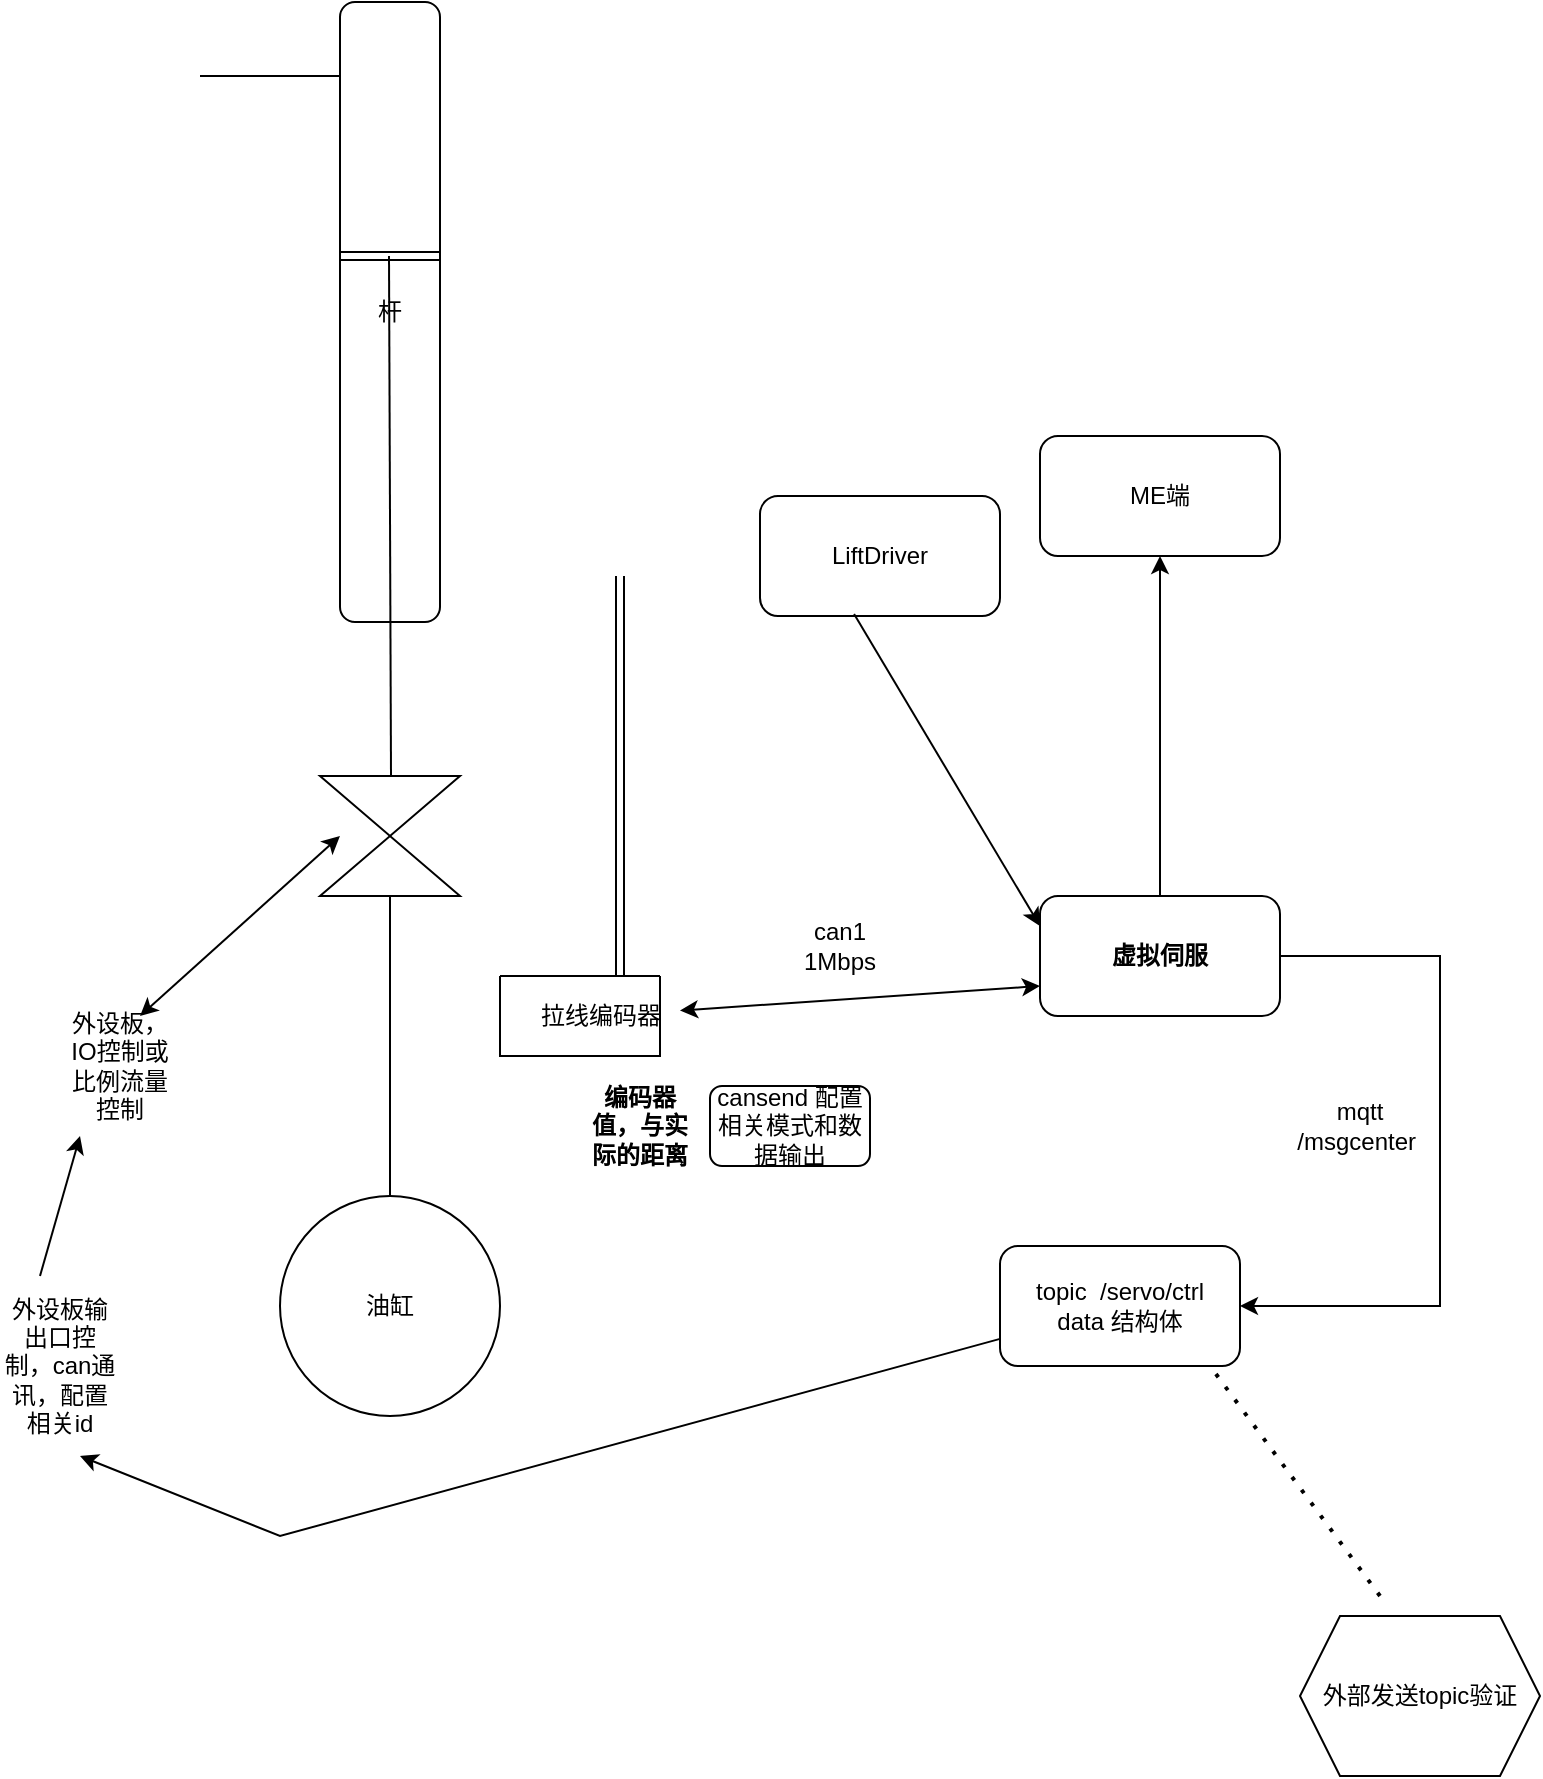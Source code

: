 <mxfile version="20.0.1" type="github">
  <diagram id="Uv1PPevyKDhio1jruvgt" name="Page-1">
    <mxGraphModel dx="1350" dy="712" grid="1" gridSize="10" guides="1" tooltips="1" connect="1" arrows="1" fold="1" page="1" pageScale="1" pageWidth="850" pageHeight="1100" math="0" shadow="0">
      <root>
        <mxCell id="0" />
        <mxCell id="1" parent="0" />
        <mxCell id="ZdjtLYGXI-j0EzLjHC-S-14" value="" style="edgeStyle=orthogonalEdgeStyle;rounded=0;orthogonalLoop=1;jettySize=auto;html=1;" edge="1" parent="1" source="ZdjtLYGXI-j0EzLjHC-S-1" target="ZdjtLYGXI-j0EzLjHC-S-13">
          <mxGeometry relative="1" as="geometry" />
        </mxCell>
        <mxCell id="ZdjtLYGXI-j0EzLjHC-S-1" value="&lt;b&gt;虚拟伺服&lt;/b&gt;" style="rounded=1;whiteSpace=wrap;html=1;" vertex="1" parent="1">
          <mxGeometry x="560" y="590" width="120" height="60" as="geometry" />
        </mxCell>
        <mxCell id="ZdjtLYGXI-j0EzLjHC-S-2" value="杆" style="rounded=1;whiteSpace=wrap;html=1;" vertex="1" parent="1">
          <mxGeometry x="210" y="143" width="50" height="310" as="geometry" />
        </mxCell>
        <mxCell id="ZdjtLYGXI-j0EzLjHC-S-4" value="" style="endArrow=none;html=1;rounded=0;" edge="1" parent="1">
          <mxGeometry width="50" height="50" relative="1" as="geometry">
            <mxPoint x="235.5" y="530" as="sourcePoint" />
            <mxPoint x="234.5" y="270" as="targetPoint" />
          </mxGeometry>
        </mxCell>
        <mxCell id="ZdjtLYGXI-j0EzLjHC-S-5" value="" style="shape=collate;whiteSpace=wrap;html=1;" vertex="1" parent="1">
          <mxGeometry x="200" y="530" width="70" height="60" as="geometry" />
        </mxCell>
        <mxCell id="ZdjtLYGXI-j0EzLjHC-S-6" value="" style="endArrow=none;html=1;rounded=0;entryX=0.5;entryY=1;entryDx=0;entryDy=0;" edge="1" parent="1" target="ZdjtLYGXI-j0EzLjHC-S-5">
          <mxGeometry width="50" height="50" relative="1" as="geometry">
            <mxPoint x="235" y="740" as="sourcePoint" />
            <mxPoint x="280" y="590" as="targetPoint" />
          </mxGeometry>
        </mxCell>
        <mxCell id="ZdjtLYGXI-j0EzLjHC-S-7" value="油缸" style="ellipse;whiteSpace=wrap;html=1;aspect=fixed;" vertex="1" parent="1">
          <mxGeometry x="180" y="740" width="110" height="110" as="geometry" />
        </mxCell>
        <mxCell id="ZdjtLYGXI-j0EzLjHC-S-8" value="" style="swimlane;startSize=0;" vertex="1" parent="1">
          <mxGeometry x="290" y="630" width="80" height="40" as="geometry" />
        </mxCell>
        <mxCell id="ZdjtLYGXI-j0EzLjHC-S-9" value="" style="shape=link;html=1;rounded=0;" edge="1" parent="1">
          <mxGeometry width="100" relative="1" as="geometry">
            <mxPoint x="210" y="270" as="sourcePoint" />
            <mxPoint x="260" y="270" as="targetPoint" />
          </mxGeometry>
        </mxCell>
        <mxCell id="ZdjtLYGXI-j0EzLjHC-S-10" value="" style="shape=link;html=1;rounded=0;entryX=0.75;entryY=0;entryDx=0;entryDy=0;" edge="1" parent="1" target="ZdjtLYGXI-j0EzLjHC-S-8">
          <mxGeometry width="100" relative="1" as="geometry">
            <mxPoint x="350" y="430" as="sourcePoint" />
            <mxPoint x="450" y="530" as="targetPoint" />
          </mxGeometry>
        </mxCell>
        <mxCell id="ZdjtLYGXI-j0EzLjHC-S-11" value="拉线编码器" style="text;html=1;align=center;verticalAlign=middle;resizable=0;points=[];autosize=1;strokeColor=none;fillColor=none;" vertex="1" parent="1">
          <mxGeometry x="300" y="640" width="80" height="20" as="geometry" />
        </mxCell>
        <mxCell id="ZdjtLYGXI-j0EzLjHC-S-12" value="" style="endArrow=classic;startArrow=classic;html=1;rounded=0;entryX=0;entryY=0.75;entryDx=0;entryDy=0;" edge="1" parent="1" source="ZdjtLYGXI-j0EzLjHC-S-11" target="ZdjtLYGXI-j0EzLjHC-S-1">
          <mxGeometry width="50" height="50" relative="1" as="geometry">
            <mxPoint x="370" y="700" as="sourcePoint" />
            <mxPoint x="420" y="650" as="targetPoint" />
          </mxGeometry>
        </mxCell>
        <mxCell id="ZdjtLYGXI-j0EzLjHC-S-21" style="edgeStyle=orthogonalEdgeStyle;rounded=0;orthogonalLoop=1;jettySize=auto;html=1;entryX=1;entryY=0.5;entryDx=0;entryDy=0;exitX=1;exitY=0.5;exitDx=0;exitDy=0;" edge="1" parent="1" source="ZdjtLYGXI-j0EzLjHC-S-1" target="ZdjtLYGXI-j0EzLjHC-S-19">
          <mxGeometry relative="1" as="geometry">
            <Array as="points">
              <mxPoint x="760" y="620" />
              <mxPoint x="760" y="795" />
            </Array>
          </mxGeometry>
        </mxCell>
        <mxCell id="ZdjtLYGXI-j0EzLjHC-S-13" value="ME端" style="rounded=1;whiteSpace=wrap;html=1;" vertex="1" parent="1">
          <mxGeometry x="560" y="360" width="120" height="60" as="geometry" />
        </mxCell>
        <mxCell id="ZdjtLYGXI-j0EzLjHC-S-15" value="can1 1Mbps" style="text;html=1;strokeColor=none;fillColor=none;align=center;verticalAlign=middle;whiteSpace=wrap;rounded=0;" vertex="1" parent="1">
          <mxGeometry x="430" y="600" width="60" height="30" as="geometry" />
        </mxCell>
        <mxCell id="ZdjtLYGXI-j0EzLjHC-S-16" value="外设板，IO控制或比例流量控制" style="text;html=1;strokeColor=none;fillColor=none;align=center;verticalAlign=middle;whiteSpace=wrap;rounded=0;" vertex="1" parent="1">
          <mxGeometry x="70" y="650" width="60" height="50" as="geometry" />
        </mxCell>
        <mxCell id="ZdjtLYGXI-j0EzLjHC-S-17" value="" style="endArrow=classic;startArrow=classic;html=1;rounded=0;" edge="1" parent="1">
          <mxGeometry width="50" height="50" relative="1" as="geometry">
            <mxPoint x="110" y="650" as="sourcePoint" />
            <mxPoint x="210" y="560" as="targetPoint" />
          </mxGeometry>
        </mxCell>
        <mxCell id="ZdjtLYGXI-j0EzLjHC-S-18" value="mqtt /msgcenter&amp;nbsp;" style="text;html=1;strokeColor=none;fillColor=none;align=center;verticalAlign=middle;whiteSpace=wrap;rounded=0;" vertex="1" parent="1">
          <mxGeometry x="690" y="690" width="60" height="30" as="geometry" />
        </mxCell>
        <mxCell id="ZdjtLYGXI-j0EzLjHC-S-19" value="topic&amp;nbsp; /servo/ctrl&lt;br&gt;data 结构体" style="rounded=1;whiteSpace=wrap;html=1;" vertex="1" parent="1">
          <mxGeometry x="540" y="765" width="120" height="60" as="geometry" />
        </mxCell>
        <mxCell id="ZdjtLYGXI-j0EzLjHC-S-22" value="" style="endArrow=classic;html=1;rounded=0;" edge="1" parent="1" source="ZdjtLYGXI-j0EzLjHC-S-19">
          <mxGeometry width="50" height="50" relative="1" as="geometry">
            <mxPoint x="469.289" y="845" as="sourcePoint" />
            <mxPoint x="80" y="870" as="targetPoint" />
            <Array as="points">
              <mxPoint x="180" y="910" />
            </Array>
          </mxGeometry>
        </mxCell>
        <mxCell id="ZdjtLYGXI-j0EzLjHC-S-23" value="&lt;b&gt;编码器值，与实际的距离&lt;/b&gt;" style="text;html=1;strokeColor=none;fillColor=none;align=center;verticalAlign=middle;whiteSpace=wrap;rounded=0;" vertex="1" parent="1">
          <mxGeometry x="330" y="690" width="60" height="30" as="geometry" />
        </mxCell>
        <mxCell id="ZdjtLYGXI-j0EzLjHC-S-24" value="cansend 配置相关模式和数据输出" style="rounded=1;whiteSpace=wrap;html=1;" vertex="1" parent="1">
          <mxGeometry x="395" y="685" width="80" height="40" as="geometry" />
        </mxCell>
        <mxCell id="ZdjtLYGXI-j0EzLjHC-S-25" value="" style="endArrow=none;html=1;rounded=0;" edge="1" parent="1">
          <mxGeometry width="50" height="50" relative="1" as="geometry">
            <mxPoint x="140" y="180" as="sourcePoint" />
            <mxPoint x="210" y="180" as="targetPoint" />
          </mxGeometry>
        </mxCell>
        <mxCell id="ZdjtLYGXI-j0EzLjHC-S-27" value="外设板输出口控制，can通讯，配置相关id" style="text;html=1;strokeColor=none;fillColor=none;align=center;verticalAlign=middle;whiteSpace=wrap;rounded=0;" vertex="1" parent="1">
          <mxGeometry x="40" y="810" width="60" height="30" as="geometry" />
        </mxCell>
        <mxCell id="ZdjtLYGXI-j0EzLjHC-S-28" value="" style="endArrow=classic;html=1;rounded=0;" edge="1" parent="1">
          <mxGeometry width="50" height="50" relative="1" as="geometry">
            <mxPoint x="60" y="780" as="sourcePoint" />
            <mxPoint x="80" y="710" as="targetPoint" />
          </mxGeometry>
        </mxCell>
        <mxCell id="ZdjtLYGXI-j0EzLjHC-S-29" value="LiftDriver" style="rounded=1;whiteSpace=wrap;html=1;" vertex="1" parent="1">
          <mxGeometry x="420" y="390" width="120" height="60" as="geometry" />
        </mxCell>
        <mxCell id="ZdjtLYGXI-j0EzLjHC-S-30" value="" style="endArrow=classic;html=1;rounded=0;entryX=0;entryY=0.25;entryDx=0;entryDy=0;exitX=0.392;exitY=0.983;exitDx=0;exitDy=0;exitPerimeter=0;" edge="1" parent="1" source="ZdjtLYGXI-j0EzLjHC-S-29" target="ZdjtLYGXI-j0EzLjHC-S-1">
          <mxGeometry width="50" height="50" relative="1" as="geometry">
            <mxPoint x="440" y="540" as="sourcePoint" />
            <mxPoint x="490" y="490" as="targetPoint" />
          </mxGeometry>
        </mxCell>
        <mxCell id="ZdjtLYGXI-j0EzLjHC-S-31" value="外部发送topic验证" style="shape=hexagon;perimeter=hexagonPerimeter2;whiteSpace=wrap;html=1;fixedSize=1;" vertex="1" parent="1">
          <mxGeometry x="690" y="950" width="120" height="80" as="geometry" />
        </mxCell>
        <mxCell id="ZdjtLYGXI-j0EzLjHC-S-32" value="" style="endArrow=none;dashed=1;html=1;dashPattern=1 3;strokeWidth=2;rounded=0;" edge="1" parent="1">
          <mxGeometry width="50" height="50" relative="1" as="geometry">
            <mxPoint x="730" y="940" as="sourcePoint" />
            <mxPoint x="645" y="825" as="targetPoint" />
          </mxGeometry>
        </mxCell>
      </root>
    </mxGraphModel>
  </diagram>
</mxfile>
